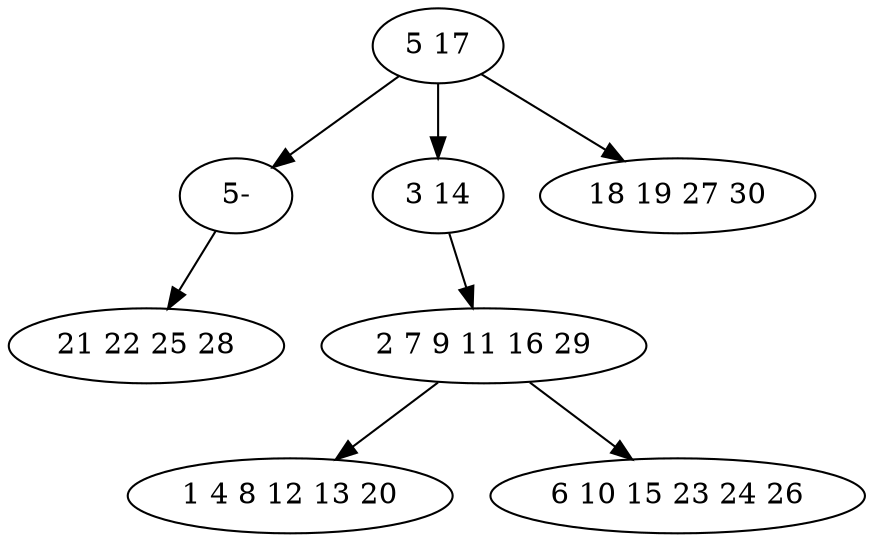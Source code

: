 digraph true_tree {
	"0" -> "7"
	"0" -> "2"
	"2" -> "3"
	"3" -> "4"
	"0" -> "5"
	"3" -> "6"
	"7" -> "1"
	"0" [label="5 17"];
	"1" [label="21 22 25 28"];
	"2" [label="3 14"];
	"3" [label="2 7 9 11 16 29"];
	"4" [label="1 4 8 12 13 20"];
	"5" [label="18 19 27 30"];
	"6" [label="6 10 15 23 24 26"];
	"7" [label="5-"];
}
